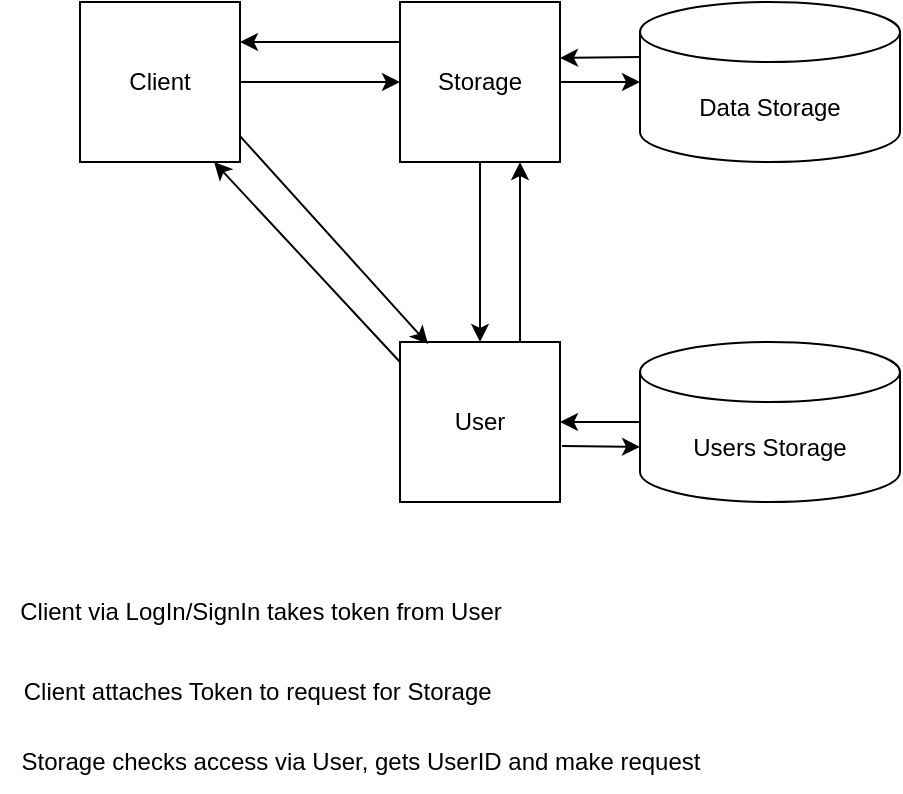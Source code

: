 <mxfile version="20.8.16" type="device"><diagram name="Страница 1" id="UGf1RSKnL_w1raQG3yWh"><mxGraphModel dx="1050" dy="686" grid="1" gridSize="10" guides="1" tooltips="1" connect="1" arrows="1" fold="1" page="1" pageScale="1" pageWidth="827" pageHeight="1169" math="0" shadow="0"><root><mxCell id="0"/><mxCell id="1" parent="0"/><mxCell id="Kicd_ocdo7tgwUVizGkW-1" value="Client" style="whiteSpace=wrap;html=1;aspect=fixed;" vertex="1" parent="1"><mxGeometry x="160" y="190" width="80" height="80" as="geometry"/></mxCell><mxCell id="Kicd_ocdo7tgwUVizGkW-2" value="Storage" style="whiteSpace=wrap;html=1;aspect=fixed;" vertex="1" parent="1"><mxGeometry x="320" y="190" width="80" height="80" as="geometry"/></mxCell><mxCell id="Kicd_ocdo7tgwUVizGkW-3" value="User" style="whiteSpace=wrap;html=1;aspect=fixed;" vertex="1" parent="1"><mxGeometry x="320" y="360" width="80" height="80" as="geometry"/></mxCell><mxCell id="Kicd_ocdo7tgwUVizGkW-4" value="Data Storage" style="shape=cylinder3;whiteSpace=wrap;html=1;boundedLbl=1;backgroundOutline=1;size=15;" vertex="1" parent="1"><mxGeometry x="440" y="190" width="130" height="80" as="geometry"/></mxCell><mxCell id="Kicd_ocdo7tgwUVizGkW-5" value="Users Storage" style="shape=cylinder3;whiteSpace=wrap;html=1;boundedLbl=1;backgroundOutline=1;size=15;" vertex="1" parent="1"><mxGeometry x="440" y="360" width="130" height="80" as="geometry"/></mxCell><mxCell id="Kicd_ocdo7tgwUVizGkW-6" value="" style="endArrow=classic;html=1;rounded=0;entryX=0.175;entryY=0.013;entryDx=0;entryDy=0;exitX=1;exitY=0.838;exitDx=0;exitDy=0;exitPerimeter=0;entryPerimeter=0;" edge="1" parent="1" source="Kicd_ocdo7tgwUVizGkW-1" target="Kicd_ocdo7tgwUVizGkW-3"><mxGeometry width="50" height="50" relative="1" as="geometry"><mxPoint x="390" y="380" as="sourcePoint"/><mxPoint x="440" y="330" as="targetPoint"/></mxGeometry></mxCell><mxCell id="Kicd_ocdo7tgwUVizGkW-7" value="" style="endArrow=classic;html=1;rounded=0;entryX=0.838;entryY=1;entryDx=0;entryDy=0;exitX=0;exitY=0.125;exitDx=0;exitDy=0;entryPerimeter=0;exitPerimeter=0;" edge="1" parent="1" source="Kicd_ocdo7tgwUVizGkW-3" target="Kicd_ocdo7tgwUVizGkW-1"><mxGeometry width="50" height="50" relative="1" as="geometry"><mxPoint x="390" y="380" as="sourcePoint"/><mxPoint x="440" y="330" as="targetPoint"/></mxGeometry></mxCell><mxCell id="Kicd_ocdo7tgwUVizGkW-8" value="" style="endArrow=classic;html=1;rounded=0;entryX=0;entryY=0.5;entryDx=0;entryDy=0;exitX=1;exitY=0.5;exitDx=0;exitDy=0;" edge="1" parent="1" source="Kicd_ocdo7tgwUVizGkW-1" target="Kicd_ocdo7tgwUVizGkW-2"><mxGeometry width="50" height="50" relative="1" as="geometry"><mxPoint x="390" y="380" as="sourcePoint"/><mxPoint x="440" y="330" as="targetPoint"/></mxGeometry></mxCell><mxCell id="Kicd_ocdo7tgwUVizGkW-9" value="" style="endArrow=classic;html=1;rounded=0;entryX=1;entryY=0.25;entryDx=0;entryDy=0;exitX=0;exitY=0.25;exitDx=0;exitDy=0;" edge="1" parent="1" source="Kicd_ocdo7tgwUVizGkW-2" target="Kicd_ocdo7tgwUVizGkW-1"><mxGeometry width="50" height="50" relative="1" as="geometry"><mxPoint x="390" y="380" as="sourcePoint"/><mxPoint x="440" y="330" as="targetPoint"/></mxGeometry></mxCell><mxCell id="Kicd_ocdo7tgwUVizGkW-10" value="" style="endArrow=classic;html=1;rounded=0;entryX=0.75;entryY=1;entryDx=0;entryDy=0;exitX=0.75;exitY=0;exitDx=0;exitDy=0;" edge="1" parent="1" source="Kicd_ocdo7tgwUVizGkW-3" target="Kicd_ocdo7tgwUVizGkW-2"><mxGeometry width="50" height="50" relative="1" as="geometry"><mxPoint x="390" y="380" as="sourcePoint"/><mxPoint x="440" y="330" as="targetPoint"/></mxGeometry></mxCell><mxCell id="Kicd_ocdo7tgwUVizGkW-11" value="" style="endArrow=classic;html=1;rounded=0;entryX=0.5;entryY=0;entryDx=0;entryDy=0;exitX=0.5;exitY=1;exitDx=0;exitDy=0;" edge="1" parent="1" source="Kicd_ocdo7tgwUVizGkW-2" target="Kicd_ocdo7tgwUVizGkW-3"><mxGeometry width="50" height="50" relative="1" as="geometry"><mxPoint x="390" y="380" as="sourcePoint"/><mxPoint x="440" y="330" as="targetPoint"/></mxGeometry></mxCell><mxCell id="Kicd_ocdo7tgwUVizGkW-12" value="" style="endArrow=classic;html=1;rounded=0;entryX=0;entryY=0;entryDx=0;entryDy=52.5;entryPerimeter=0;exitX=1.013;exitY=0.65;exitDx=0;exitDy=0;exitPerimeter=0;" edge="1" parent="1" source="Kicd_ocdo7tgwUVizGkW-3" target="Kicd_ocdo7tgwUVizGkW-5"><mxGeometry width="50" height="50" relative="1" as="geometry"><mxPoint x="390" y="380" as="sourcePoint"/><mxPoint x="440" y="330" as="targetPoint"/></mxGeometry></mxCell><mxCell id="Kicd_ocdo7tgwUVizGkW-13" value="" style="endArrow=classic;html=1;rounded=0;entryX=1;entryY=0.5;entryDx=0;entryDy=0;exitX=0;exitY=0.5;exitDx=0;exitDy=0;exitPerimeter=0;" edge="1" parent="1" source="Kicd_ocdo7tgwUVizGkW-5" target="Kicd_ocdo7tgwUVizGkW-3"><mxGeometry width="50" height="50" relative="1" as="geometry"><mxPoint x="390" y="380" as="sourcePoint"/><mxPoint x="440" y="330" as="targetPoint"/></mxGeometry></mxCell><mxCell id="Kicd_ocdo7tgwUVizGkW-14" value="" style="endArrow=classic;html=1;rounded=0;exitX=0;exitY=0;exitDx=0;exitDy=27.5;exitPerimeter=0;" edge="1" parent="1" source="Kicd_ocdo7tgwUVizGkW-4"><mxGeometry width="50" height="50" relative="1" as="geometry"><mxPoint x="390" y="380" as="sourcePoint"/><mxPoint x="400" y="218" as="targetPoint"/></mxGeometry></mxCell><mxCell id="Kicd_ocdo7tgwUVizGkW-15" value="" style="endArrow=classic;html=1;rounded=0;exitX=1;exitY=0.5;exitDx=0;exitDy=0;entryX=0;entryY=0.5;entryDx=0;entryDy=0;entryPerimeter=0;" edge="1" parent="1" source="Kicd_ocdo7tgwUVizGkW-2" target="Kicd_ocdo7tgwUVizGkW-4"><mxGeometry width="50" height="50" relative="1" as="geometry"><mxPoint x="390" y="380" as="sourcePoint"/><mxPoint x="430" y="250" as="targetPoint"/></mxGeometry></mxCell><mxCell id="Kicd_ocdo7tgwUVizGkW-36" value="Client via LogIn/SignIn takes token from User" style="text;html=1;align=center;verticalAlign=middle;resizable=0;points=[];autosize=1;strokeColor=none;fillColor=none;" vertex="1" parent="1"><mxGeometry x="120" y="480" width="260" height="30" as="geometry"/></mxCell><mxCell id="Kicd_ocdo7tgwUVizGkW-37" value="Client attaches Token to request for Storage&amp;nbsp;" style="text;html=1;align=center;verticalAlign=middle;resizable=0;points=[];autosize=1;strokeColor=none;fillColor=none;" vertex="1" parent="1"><mxGeometry x="120" y="520" width="260" height="30" as="geometry"/></mxCell><mxCell id="Kicd_ocdo7tgwUVizGkW-38" value="Storage&amp;nbsp;checks access&amp;nbsp;via User, gets UserID and make request" style="text;html=1;align=center;verticalAlign=middle;resizable=0;points=[];autosize=1;strokeColor=none;fillColor=none;" vertex="1" parent="1"><mxGeometry x="120" y="555" width="360" height="30" as="geometry"/></mxCell></root></mxGraphModel></diagram></mxfile>